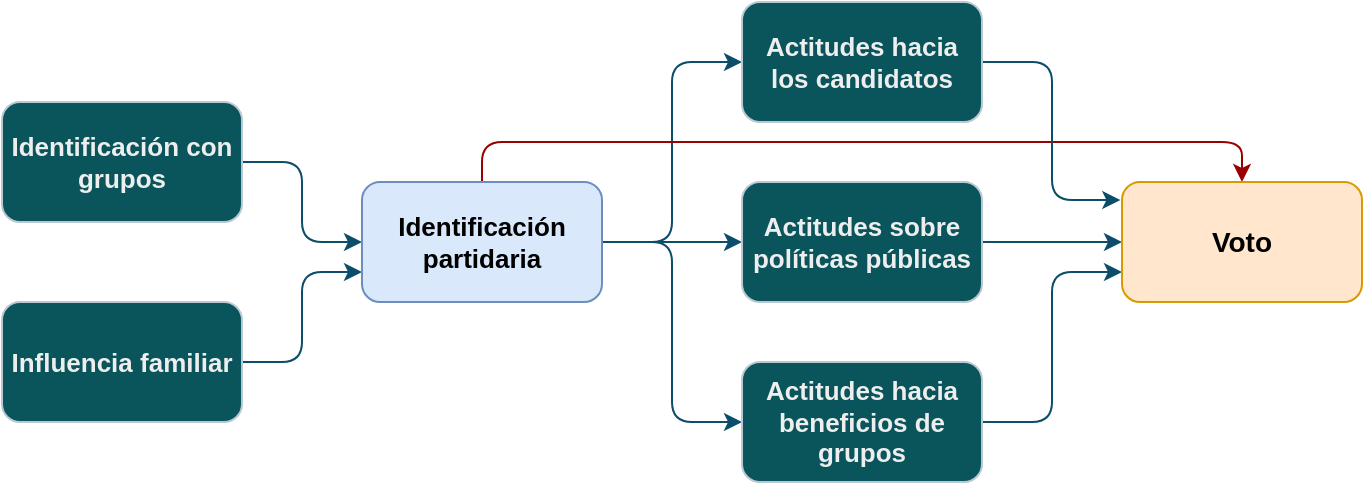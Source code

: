 <mxfile version="21.2.1" type="device">
  <diagram name="Page-1" id="DMkZT4tuLowpzY3SF9Iw">
    <mxGraphModel dx="1050" dy="549" grid="1" gridSize="12" guides="1" tooltips="1" connect="1" arrows="1" fold="1" page="1" pageScale="1" pageWidth="827" pageHeight="1169" math="0" shadow="0">
      <root>
        <mxCell id="0" />
        <mxCell id="1" parent="0" />
        <mxCell id="OXuOTnrN0x0EMDRzijwX-4" style="edgeStyle=orthogonalEdgeStyle;rounded=1;orthogonalLoop=1;jettySize=auto;html=1;labelBackgroundColor=none;strokeColor=#0B4D6A;fontColor=default;" edge="1" parent="1" source="OXuOTnrN0x0EMDRzijwX-2" target="OXuOTnrN0x0EMDRzijwX-5">
          <mxGeometry relative="1" as="geometry">
            <mxPoint x="290" y="250" as="targetPoint" />
          </mxGeometry>
        </mxCell>
        <mxCell id="OXuOTnrN0x0EMDRzijwX-2" value="&lt;font style=&quot;font-size: 13px;&quot;&gt;&lt;b&gt;Identificación con grupos&lt;/b&gt;&lt;/font&gt;" style="rounded=1;whiteSpace=wrap;html=1;labelBackgroundColor=none;fillColor=#09555B;strokeColor=#BAC8D3;fontColor=#EEEEEE;" vertex="1" parent="1">
          <mxGeometry x="50" y="180" width="120" height="60" as="geometry" />
        </mxCell>
        <mxCell id="OXuOTnrN0x0EMDRzijwX-6" style="edgeStyle=orthogonalEdgeStyle;rounded=1;orthogonalLoop=1;jettySize=auto;html=1;entryX=0;entryY=0.75;entryDx=0;entryDy=0;labelBackgroundColor=none;strokeColor=#0B4D6A;fontColor=default;" edge="1" parent="1" source="OXuOTnrN0x0EMDRzijwX-3" target="OXuOTnrN0x0EMDRzijwX-5">
          <mxGeometry relative="1" as="geometry" />
        </mxCell>
        <mxCell id="OXuOTnrN0x0EMDRzijwX-3" value="&lt;b&gt;&lt;font style=&quot;font-size: 13px;&quot;&gt;Influencia familiar&lt;/font&gt;&lt;/b&gt;" style="rounded=1;whiteSpace=wrap;html=1;labelBackgroundColor=none;fillColor=#09555B;strokeColor=#BAC8D3;fontColor=#EEEEEE;" vertex="1" parent="1">
          <mxGeometry x="50" y="280" width="120" height="60" as="geometry" />
        </mxCell>
        <mxCell id="OXuOTnrN0x0EMDRzijwX-11" style="edgeStyle=orthogonalEdgeStyle;rounded=1;orthogonalLoop=1;jettySize=auto;html=1;entryX=0;entryY=0.5;entryDx=0;entryDy=0;labelBackgroundColor=none;strokeColor=#0B4D6A;fontColor=default;" edge="1" parent="1" source="OXuOTnrN0x0EMDRzijwX-5" target="OXuOTnrN0x0EMDRzijwX-8">
          <mxGeometry relative="1" as="geometry" />
        </mxCell>
        <mxCell id="OXuOTnrN0x0EMDRzijwX-12" style="edgeStyle=orthogonalEdgeStyle;rounded=1;orthogonalLoop=1;jettySize=auto;html=1;entryX=0;entryY=0.5;entryDx=0;entryDy=0;labelBackgroundColor=none;strokeColor=#0B4D6A;fontColor=default;" edge="1" parent="1" source="OXuOTnrN0x0EMDRzijwX-5" target="OXuOTnrN0x0EMDRzijwX-9">
          <mxGeometry relative="1" as="geometry" />
        </mxCell>
        <mxCell id="OXuOTnrN0x0EMDRzijwX-13" style="edgeStyle=orthogonalEdgeStyle;rounded=1;orthogonalLoop=1;jettySize=auto;html=1;entryX=0;entryY=0.5;entryDx=0;entryDy=0;labelBackgroundColor=none;strokeColor=#0B4D6A;fontColor=default;" edge="1" parent="1" source="OXuOTnrN0x0EMDRzijwX-5" target="OXuOTnrN0x0EMDRzijwX-10">
          <mxGeometry relative="1" as="geometry" />
        </mxCell>
        <mxCell id="OXuOTnrN0x0EMDRzijwX-22" style="edgeStyle=orthogonalEdgeStyle;rounded=1;orthogonalLoop=1;jettySize=auto;html=1;entryX=0.5;entryY=0;entryDx=0;entryDy=0;strokeColor=#990000;" edge="1" parent="1" source="OXuOTnrN0x0EMDRzijwX-5" target="OXuOTnrN0x0EMDRzijwX-14">
          <mxGeometry relative="1" as="geometry">
            <Array as="points">
              <mxPoint x="290" y="200" />
              <mxPoint x="670" y="200" />
            </Array>
          </mxGeometry>
        </mxCell>
        <mxCell id="OXuOTnrN0x0EMDRzijwX-5" value="&lt;font style=&quot;font-size: 13px;&quot;&gt;&lt;b&gt;Identificación partidaria&lt;/b&gt;&lt;/font&gt;" style="rounded=1;whiteSpace=wrap;html=1;labelBackgroundColor=none;fillColor=#dae8fc;strokeColor=#6c8ebf;" vertex="1" parent="1">
          <mxGeometry x="230" y="220" width="120" height="60" as="geometry" />
        </mxCell>
        <mxCell id="OXuOTnrN0x0EMDRzijwX-18" style="edgeStyle=orthogonalEdgeStyle;rounded=1;orthogonalLoop=1;jettySize=auto;html=1;entryX=-0.007;entryY=0.15;entryDx=0;entryDy=0;entryPerimeter=0;labelBackgroundColor=none;strokeColor=#0B4D6A;fontColor=default;" edge="1" parent="1" source="OXuOTnrN0x0EMDRzijwX-8" target="OXuOTnrN0x0EMDRzijwX-14">
          <mxGeometry relative="1" as="geometry" />
        </mxCell>
        <mxCell id="OXuOTnrN0x0EMDRzijwX-8" value="&lt;font style=&quot;font-size: 13px;&quot;&gt;&lt;b&gt;Actitudes hacia los candidatos&lt;/b&gt;&lt;/font&gt;" style="rounded=1;whiteSpace=wrap;html=1;labelBackgroundColor=none;fillColor=#09555B;strokeColor=#BAC8D3;fontColor=#EEEEEE;" vertex="1" parent="1">
          <mxGeometry x="420" y="130" width="120" height="60" as="geometry" />
        </mxCell>
        <mxCell id="OXuOTnrN0x0EMDRzijwX-19" style="edgeStyle=orthogonalEdgeStyle;rounded=1;orthogonalLoop=1;jettySize=auto;html=1;entryX=0;entryY=0.5;entryDx=0;entryDy=0;labelBackgroundColor=none;strokeColor=#0B4D6A;fontColor=default;" edge="1" parent="1" source="OXuOTnrN0x0EMDRzijwX-9" target="OXuOTnrN0x0EMDRzijwX-14">
          <mxGeometry relative="1" as="geometry" />
        </mxCell>
        <mxCell id="OXuOTnrN0x0EMDRzijwX-9" value="&lt;font style=&quot;font-size: 13px;&quot;&gt;&lt;b&gt;Actitudes sobre políticas públicas&lt;/b&gt;&lt;/font&gt;" style="rounded=1;whiteSpace=wrap;html=1;labelBackgroundColor=none;fillColor=#09555B;strokeColor=#BAC8D3;fontColor=#EEEEEE;" vertex="1" parent="1">
          <mxGeometry x="420" y="220" width="120" height="60" as="geometry" />
        </mxCell>
        <mxCell id="OXuOTnrN0x0EMDRzijwX-20" style="edgeStyle=orthogonalEdgeStyle;rounded=1;orthogonalLoop=1;jettySize=auto;html=1;entryX=0;entryY=0.75;entryDx=0;entryDy=0;labelBackgroundColor=none;strokeColor=#0B4D6A;fontColor=default;" edge="1" parent="1" source="OXuOTnrN0x0EMDRzijwX-10" target="OXuOTnrN0x0EMDRzijwX-14">
          <mxGeometry relative="1" as="geometry" />
        </mxCell>
        <mxCell id="OXuOTnrN0x0EMDRzijwX-10" value="&lt;font style=&quot;font-size: 13px;&quot;&gt;&lt;b&gt;Actitudes hacia beneficios de grupos&lt;/b&gt;&lt;/font&gt;" style="rounded=1;whiteSpace=wrap;html=1;labelBackgroundColor=none;fillColor=#09555B;strokeColor=#BAC8D3;fontColor=#EEEEEE;" vertex="1" parent="1">
          <mxGeometry x="420" y="310" width="120" height="60" as="geometry" />
        </mxCell>
        <mxCell id="OXuOTnrN0x0EMDRzijwX-14" value="&lt;font size=&quot;1&quot; style=&quot;&quot;&gt;&lt;b style=&quot;font-size: 14px;&quot;&gt;Voto&lt;/b&gt;&lt;/font&gt;" style="rounded=1;whiteSpace=wrap;html=1;labelBackgroundColor=none;fillColor=#ffe6cc;strokeColor=#d79b00;fontSize=13;" vertex="1" parent="1">
          <mxGeometry x="610" y="220" width="120" height="60" as="geometry" />
        </mxCell>
      </root>
    </mxGraphModel>
  </diagram>
</mxfile>
